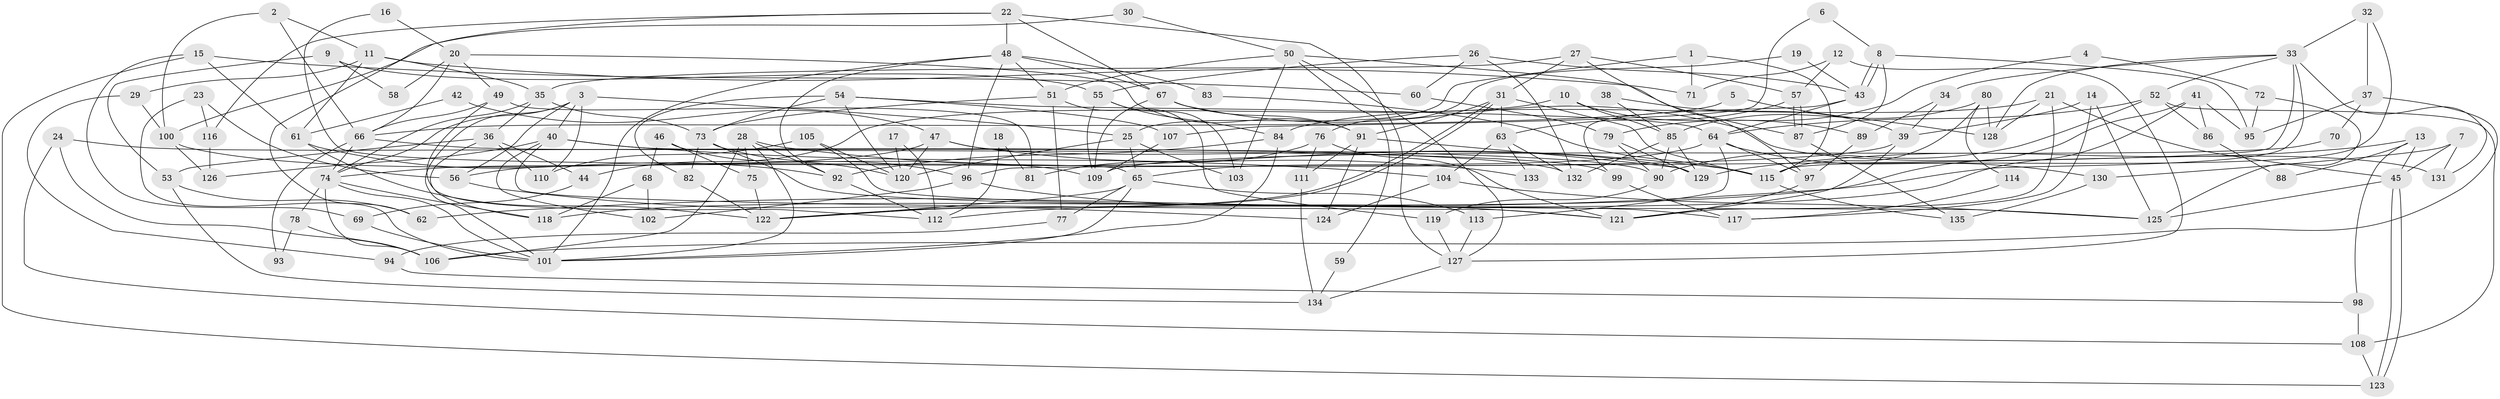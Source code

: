 // Generated by graph-tools (version 1.1) at 2025/11/02/27/25 16:11:21]
// undirected, 135 vertices, 270 edges
graph export_dot {
graph [start="1"]
  node [color=gray90,style=filled];
  1;
  2;
  3;
  4;
  5;
  6;
  7;
  8;
  9;
  10;
  11;
  12;
  13;
  14;
  15;
  16;
  17;
  18;
  19;
  20;
  21;
  22;
  23;
  24;
  25;
  26;
  27;
  28;
  29;
  30;
  31;
  32;
  33;
  34;
  35;
  36;
  37;
  38;
  39;
  40;
  41;
  42;
  43;
  44;
  45;
  46;
  47;
  48;
  49;
  50;
  51;
  52;
  53;
  54;
  55;
  56;
  57;
  58;
  59;
  60;
  61;
  62;
  63;
  64;
  65;
  66;
  67;
  68;
  69;
  70;
  71;
  72;
  73;
  74;
  75;
  76;
  77;
  78;
  79;
  80;
  81;
  82;
  83;
  84;
  85;
  86;
  87;
  88;
  89;
  90;
  91;
  92;
  93;
  94;
  95;
  96;
  97;
  98;
  99;
  100;
  101;
  102;
  103;
  104;
  105;
  106;
  107;
  108;
  109;
  110;
  111;
  112;
  113;
  114;
  115;
  116;
  117;
  118;
  119;
  120;
  121;
  122;
  123;
  124;
  125;
  126;
  127;
  128;
  129;
  130;
  131;
  132;
  133;
  134;
  135;
  1 -- 25;
  1 -- 71;
  1 -- 115;
  2 -- 66;
  2 -- 100;
  2 -- 11;
  3 -- 74;
  3 -- 40;
  3 -- 25;
  3 -- 56;
  3 -- 101;
  3 -- 110;
  4 -- 72;
  4 -- 79;
  5 -- 66;
  5 -- 128;
  6 -- 107;
  6 -- 8;
  7 -- 130;
  7 -- 45;
  7 -- 131;
  8 -- 43;
  8 -- 43;
  8 -- 87;
  8 -- 95;
  9 -- 53;
  9 -- 55;
  9 -- 58;
  10 -- 44;
  10 -- 85;
  10 -- 89;
  11 -- 61;
  11 -- 29;
  11 -- 35;
  11 -- 71;
  12 -- 127;
  12 -- 57;
  12 -- 71;
  13 -- 45;
  13 -- 129;
  13 -- 88;
  13 -- 98;
  14 -- 125;
  14 -- 117;
  14 -- 39;
  15 -- 123;
  15 -- 60;
  15 -- 61;
  15 -- 69;
  16 -- 65;
  16 -- 20;
  17 -- 112;
  17 -- 120;
  18 -- 81;
  18 -- 112;
  19 -- 43;
  19 -- 76;
  20 -- 49;
  20 -- 66;
  20 -- 58;
  20 -- 91;
  21 -- 84;
  21 -- 121;
  21 -- 45;
  21 -- 128;
  22 -- 67;
  22 -- 116;
  22 -- 48;
  22 -- 62;
  22 -- 127;
  23 -- 56;
  23 -- 101;
  23 -- 116;
  24 -- 132;
  24 -- 106;
  24 -- 108;
  25 -- 103;
  25 -- 65;
  25 -- 120;
  26 -- 132;
  26 -- 43;
  26 -- 55;
  26 -- 60;
  27 -- 97;
  27 -- 35;
  27 -- 31;
  27 -- 57;
  28 -- 92;
  28 -- 115;
  28 -- 75;
  28 -- 101;
  28 -- 106;
  29 -- 94;
  29 -- 100;
  30 -- 50;
  30 -- 100;
  31 -- 122;
  31 -- 122;
  31 -- 63;
  31 -- 91;
  31 -- 115;
  32 -- 115;
  32 -- 33;
  32 -- 37;
  33 -- 96;
  33 -- 131;
  33 -- 34;
  33 -- 52;
  33 -- 62;
  33 -- 128;
  34 -- 39;
  34 -- 89;
  35 -- 73;
  35 -- 36;
  35 -- 74;
  36 -- 110;
  36 -- 44;
  36 -- 53;
  36 -- 118;
  37 -- 106;
  37 -- 70;
  37 -- 95;
  38 -- 39;
  38 -- 85;
  39 -- 121;
  39 -- 56;
  40 -- 121;
  40 -- 104;
  40 -- 99;
  40 -- 102;
  40 -- 126;
  41 -- 118;
  41 -- 95;
  41 -- 86;
  41 -- 112;
  42 -- 47;
  42 -- 61;
  43 -- 64;
  43 -- 99;
  44 -- 69;
  45 -- 123;
  45 -- 123;
  45 -- 125;
  46 -- 68;
  46 -- 75;
  46 -- 120;
  47 -- 74;
  47 -- 120;
  47 -- 129;
  47 -- 133;
  48 -- 101;
  48 -- 51;
  48 -- 67;
  48 -- 83;
  48 -- 92;
  48 -- 96;
  49 -- 112;
  49 -- 66;
  49 -- 81;
  50 -- 51;
  50 -- 127;
  50 -- 59;
  50 -- 87;
  50 -- 103;
  51 -- 73;
  51 -- 77;
  51 -- 119;
  52 -- 90;
  52 -- 64;
  52 -- 86;
  52 -- 108;
  53 -- 62;
  53 -- 134;
  54 -- 120;
  54 -- 64;
  54 -- 73;
  54 -- 82;
  54 -- 107;
  55 -- 84;
  55 -- 103;
  55 -- 109;
  56 -- 124;
  57 -- 87;
  57 -- 87;
  57 -- 63;
  59 -- 134;
  60 -- 79;
  61 -- 122;
  61 -- 92;
  63 -- 104;
  63 -- 132;
  63 -- 133;
  64 -- 65;
  64 -- 97;
  64 -- 113;
  64 -- 130;
  65 -- 101;
  65 -- 77;
  65 -- 113;
  65 -- 122;
  66 -- 74;
  66 -- 90;
  66 -- 93;
  67 -- 91;
  67 -- 109;
  67 -- 131;
  68 -- 102;
  68 -- 118;
  69 -- 101;
  70 -- 109;
  72 -- 95;
  72 -- 125;
  73 -- 82;
  73 -- 96;
  73 -- 117;
  74 -- 101;
  74 -- 78;
  74 -- 106;
  74 -- 118;
  75 -- 122;
  76 -- 121;
  76 -- 111;
  76 -- 81;
  77 -- 94;
  78 -- 106;
  78 -- 93;
  79 -- 129;
  79 -- 90;
  80 -- 128;
  80 -- 115;
  80 -- 85;
  80 -- 114;
  82 -- 122;
  83 -- 115;
  84 -- 92;
  84 -- 101;
  85 -- 129;
  85 -- 90;
  85 -- 132;
  86 -- 88;
  87 -- 135;
  89 -- 97;
  90 -- 119;
  91 -- 111;
  91 -- 124;
  91 -- 129;
  92 -- 112;
  94 -- 98;
  96 -- 102;
  96 -- 121;
  97 -- 121;
  98 -- 108;
  99 -- 117;
  100 -- 109;
  100 -- 126;
  104 -- 124;
  104 -- 125;
  105 -- 125;
  105 -- 120;
  105 -- 110;
  107 -- 109;
  108 -- 123;
  111 -- 134;
  113 -- 127;
  114 -- 117;
  115 -- 135;
  116 -- 126;
  119 -- 127;
  127 -- 134;
  130 -- 135;
}
